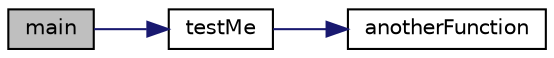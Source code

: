 digraph "main"
{
 // INTERACTIVE_SVG=YES
 // LATEX_PDF_SIZE
  edge [fontname="Helvetica",fontsize="10",labelfontname="Helvetica",labelfontsize="10"];
  node [fontname="Helvetica",fontsize="10",shape=record];
  rankdir="LR";
  Node1 [label="main",height=0.2,width=0.4,color="black", fillcolor="grey75", style="filled", fontcolor="black",tooltip=" "];
  Node1 -> Node2 [color="midnightblue",fontsize="10",style="solid"];
  Node2 [label="testMe",height=0.2,width=0.4,color="black", fillcolor="white", style="filled",URL="$main_8c.html#acf4e2825fdc57e3138eeec732491a273",tooltip=" "];
  Node2 -> Node3 [color="midnightblue",fontsize="10",style="solid"];
  Node3 [label="anotherFunction",height=0.2,width=0.4,color="black", fillcolor="white", style="filled",URL="$main_8c.html#aff8204b34173b5918b4081e4aae30b52",tooltip=" "];
}
